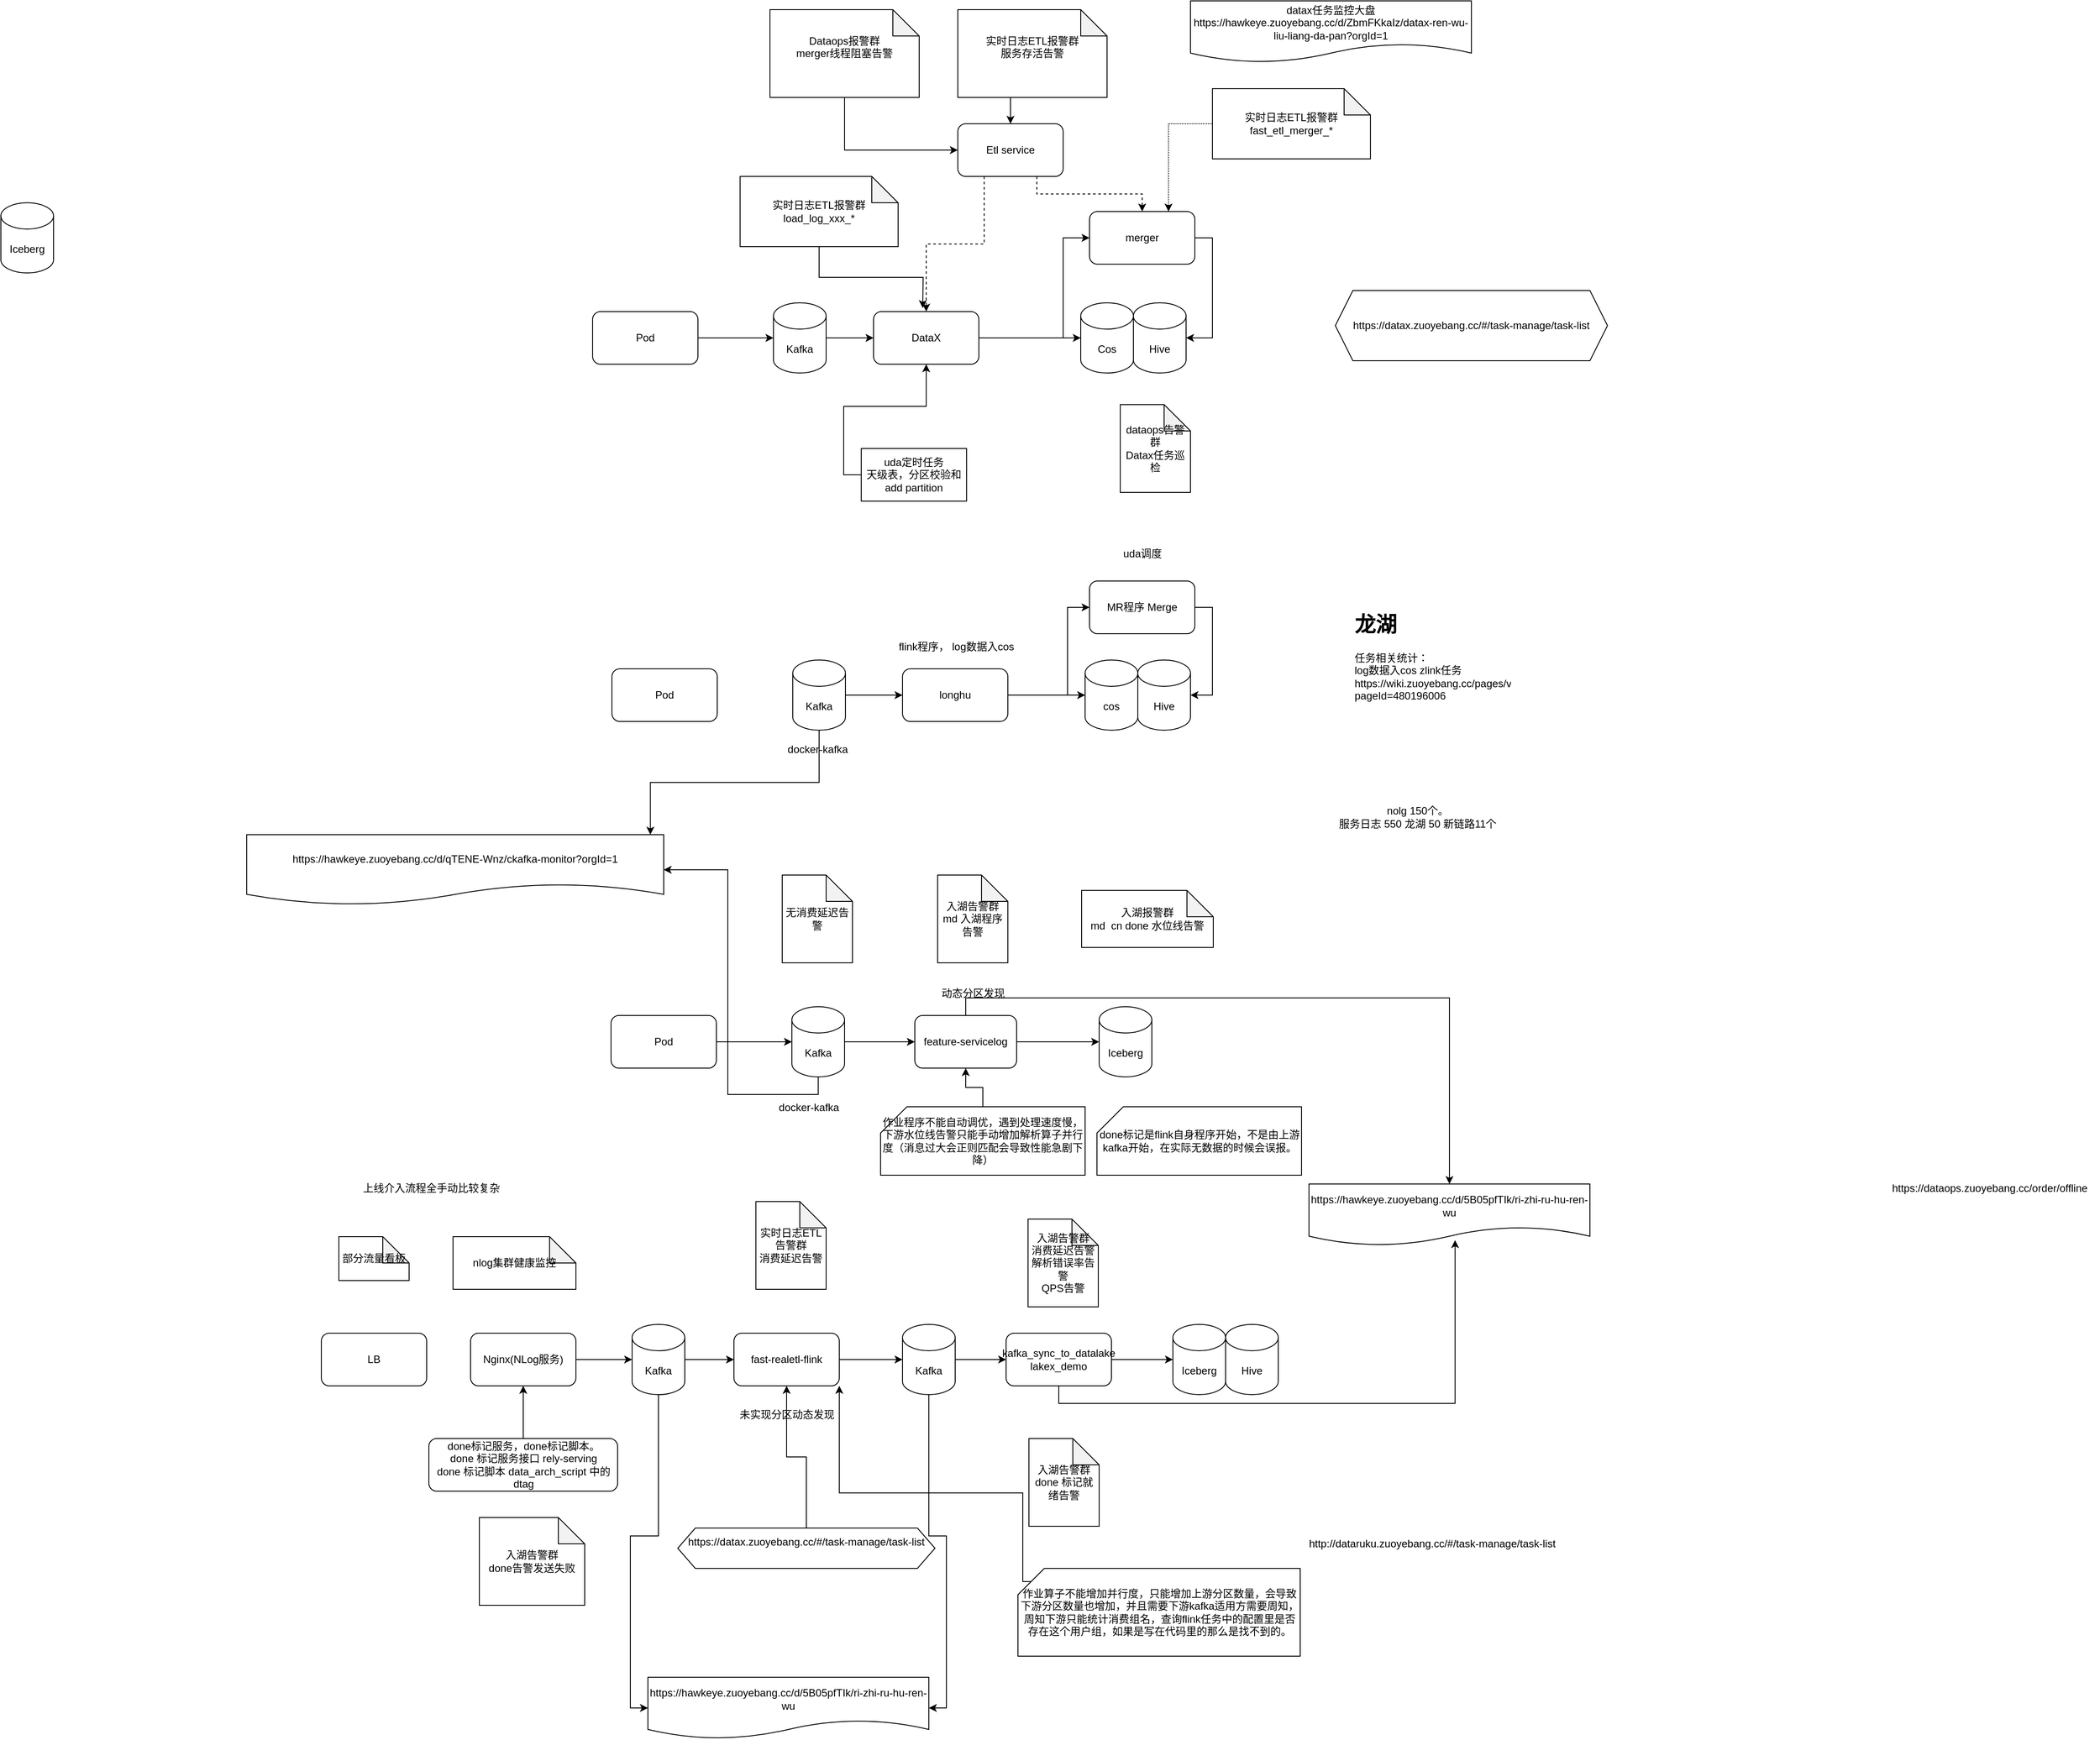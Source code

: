 <mxfile version="24.7.1" type="github">
  <diagram name="第 1 页" id="8TyQ_WzbEVN8jgP6hKr9">
    <mxGraphModel dx="2021" dy="606" grid="1" gridSize="10" guides="1" tooltips="1" connect="1" arrows="1" fold="1" page="1" pageScale="1" pageWidth="827" pageHeight="1169" math="0" shadow="0">
      <root>
        <mxCell id="0" />
        <mxCell id="1" parent="0" />
        <mxCell id="jp1PTQuWplXu-e_FXXWB-3" value="Iceberg" style="shape=cylinder3;whiteSpace=wrap;html=1;boundedLbl=1;backgroundOutline=1;size=15;" parent="1" vertex="1">
          <mxGeometry x="-650" y="360" width="60" height="80" as="geometry" />
        </mxCell>
        <mxCell id="jp1PTQuWplXu-e_FXXWB-5" value="Hive" style="shape=cylinder3;whiteSpace=wrap;html=1;boundedLbl=1;backgroundOutline=1;size=15;" parent="1" vertex="1">
          <mxGeometry x="640" y="474" width="60" height="80" as="geometry" />
        </mxCell>
        <mxCell id="jp1PTQuWplXu-e_FXXWB-34" style="edgeStyle=orthogonalEdgeStyle;rounded=0;orthogonalLoop=1;jettySize=auto;html=1;exitX=1;exitY=0.5;exitDx=0;exitDy=0;exitPerimeter=0;entryX=0;entryY=0.5;entryDx=0;entryDy=0;" parent="1" source="jp1PTQuWplXu-e_FXXWB-6" target="jp1PTQuWplXu-e_FXXWB-33" edge="1">
          <mxGeometry relative="1" as="geometry" />
        </mxCell>
        <mxCell id="jp1PTQuWplXu-e_FXXWB-114" style="edgeStyle=orthogonalEdgeStyle;rounded=0;orthogonalLoop=1;jettySize=auto;html=1;exitX=0.5;exitY=1;exitDx=0;exitDy=0;exitPerimeter=0;entryX=1;entryY=0.5;entryDx=0;entryDy=0;" parent="1" source="jp1PTQuWplXu-e_FXXWB-6" target="jp1PTQuWplXu-e_FXXWB-113" edge="1">
          <mxGeometry relative="1" as="geometry" />
        </mxCell>
        <mxCell id="jp1PTQuWplXu-e_FXXWB-6" value="Kafka" style="shape=cylinder3;whiteSpace=wrap;html=1;boundedLbl=1;backgroundOutline=1;size=15;" parent="1" vertex="1">
          <mxGeometry x="251" y="1276" width="60" height="80" as="geometry" />
        </mxCell>
        <mxCell id="jp1PTQuWplXu-e_FXXWB-38" value="" style="edgeStyle=orthogonalEdgeStyle;rounded=0;orthogonalLoop=1;jettySize=auto;html=1;" parent="1" source="jp1PTQuWplXu-e_FXXWB-8" target="jp1PTQuWplXu-e_FXXWB-37" edge="1">
          <mxGeometry relative="1" as="geometry" />
        </mxCell>
        <mxCell id="jp1PTQuWplXu-e_FXXWB-123" style="edgeStyle=orthogonalEdgeStyle;rounded=0;orthogonalLoop=1;jettySize=auto;html=1;exitX=0.5;exitY=1;exitDx=0;exitDy=0;exitPerimeter=0;entryX=0;entryY=0.5;entryDx=0;entryDy=0;" parent="1" source="jp1PTQuWplXu-e_FXXWB-8" target="jp1PTQuWplXu-e_FXXWB-122" edge="1">
          <mxGeometry relative="1" as="geometry" />
        </mxCell>
        <mxCell id="jp1PTQuWplXu-e_FXXWB-8" value="Kafka" style="shape=cylinder3;whiteSpace=wrap;html=1;boundedLbl=1;backgroundOutline=1;size=15;" parent="1" vertex="1">
          <mxGeometry x="69" y="1638" width="60" height="80" as="geometry" />
        </mxCell>
        <mxCell id="jp1PTQuWplXu-e_FXXWB-9" value="Nginx(NLog服务)" style="rounded=1;whiteSpace=wrap;html=1;" parent="1" vertex="1">
          <mxGeometry x="-115" y="1648" width="120" height="60" as="geometry" />
        </mxCell>
        <mxCell id="jp1PTQuWplXu-e_FXXWB-10" value="DataX" style="rounded=1;whiteSpace=wrap;html=1;" parent="1" vertex="1">
          <mxGeometry x="344" y="484" width="120" height="60" as="geometry" />
        </mxCell>
        <mxCell id="jp1PTQuWplXu-e_FXXWB-11" value="merger" style="rounded=1;whiteSpace=wrap;html=1;" parent="1" vertex="1">
          <mxGeometry x="590" y="370" width="120" height="60" as="geometry" />
        </mxCell>
        <mxCell id="jp1PTQuWplXu-e_FXXWB-16" style="edgeStyle=orthogonalEdgeStyle;rounded=0;orthogonalLoop=1;jettySize=auto;html=1;exitX=0;exitY=0.5;exitDx=0;exitDy=0;exitPerimeter=0;entryX=0;entryY=0.5;entryDx=0;entryDy=0;" parent="1" source="jp1PTQuWplXu-e_FXXWB-15" target="jp1PTQuWplXu-e_FXXWB-11" edge="1">
          <mxGeometry relative="1" as="geometry" />
        </mxCell>
        <mxCell id="jp1PTQuWplXu-e_FXXWB-15" value="Cos" style="shape=cylinder3;whiteSpace=wrap;html=1;boundedLbl=1;backgroundOutline=1;size=15;" parent="1" vertex="1">
          <mxGeometry x="580" y="474" width="60" height="80" as="geometry" />
        </mxCell>
        <mxCell id="jp1PTQuWplXu-e_FXXWB-17" style="edgeStyle=orthogonalEdgeStyle;rounded=0;orthogonalLoop=1;jettySize=auto;html=1;exitX=1;exitY=0.5;exitDx=0;exitDy=0;entryX=1;entryY=0.5;entryDx=0;entryDy=0;entryPerimeter=0;" parent="1" source="jp1PTQuWplXu-e_FXXWB-11" target="jp1PTQuWplXu-e_FXXWB-5" edge="1">
          <mxGeometry relative="1" as="geometry" />
        </mxCell>
        <mxCell id="jp1PTQuWplXu-e_FXXWB-19" style="edgeStyle=orthogonalEdgeStyle;rounded=0;orthogonalLoop=1;jettySize=auto;html=1;exitX=1;exitY=0.5;exitDx=0;exitDy=0;exitPerimeter=0;entryX=0;entryY=0.5;entryDx=0;entryDy=0;" parent="1" source="jp1PTQuWplXu-e_FXXWB-18" target="jp1PTQuWplXu-e_FXXWB-10" edge="1">
          <mxGeometry relative="1" as="geometry" />
        </mxCell>
        <mxCell id="jp1PTQuWplXu-e_FXXWB-18" value="Kafka" style="shape=cylinder3;whiteSpace=wrap;html=1;boundedLbl=1;backgroundOutline=1;size=15;" parent="1" vertex="1">
          <mxGeometry x="230" y="474" width="60" height="80" as="geometry" />
        </mxCell>
        <mxCell id="jp1PTQuWplXu-e_FXXWB-20" style="edgeStyle=orthogonalEdgeStyle;rounded=0;orthogonalLoop=1;jettySize=auto;html=1;exitX=1;exitY=0.5;exitDx=0;exitDy=0;entryX=0;entryY=0.5;entryDx=0;entryDy=0;entryPerimeter=0;" parent="1" source="jp1PTQuWplXu-e_FXXWB-10" target="jp1PTQuWplXu-e_FXXWB-15" edge="1">
          <mxGeometry relative="1" as="geometry" />
        </mxCell>
        <mxCell id="jp1PTQuWplXu-e_FXXWB-22" style="edgeStyle=orthogonalEdgeStyle;rounded=0;orthogonalLoop=1;jettySize=auto;html=1;exitX=0.25;exitY=1;exitDx=0;exitDy=0;dashed=1;" parent="1" source="jp1PTQuWplXu-e_FXXWB-21" target="jp1PTQuWplXu-e_FXXWB-10" edge="1">
          <mxGeometry relative="1" as="geometry" />
        </mxCell>
        <mxCell id="jp1PTQuWplXu-e_FXXWB-23" style="edgeStyle=orthogonalEdgeStyle;rounded=0;orthogonalLoop=1;jettySize=auto;html=1;exitX=0.75;exitY=1;exitDx=0;exitDy=0;dashed=1;" parent="1" source="jp1PTQuWplXu-e_FXXWB-21" target="jp1PTQuWplXu-e_FXXWB-11" edge="1">
          <mxGeometry relative="1" as="geometry" />
        </mxCell>
        <mxCell id="jp1PTQuWplXu-e_FXXWB-21" value="Etl service" style="rounded=1;whiteSpace=wrap;html=1;" parent="1" vertex="1">
          <mxGeometry x="440" y="270" width="120" height="60" as="geometry" />
        </mxCell>
        <mxCell id="jp1PTQuWplXu-e_FXXWB-26" value="Pod" style="rounded=1;whiteSpace=wrap;html=1;" parent="1" vertex="1">
          <mxGeometry x="24" y="484" width="120" height="60" as="geometry" />
        </mxCell>
        <mxCell id="jp1PTQuWplXu-e_FXXWB-27" style="edgeStyle=orthogonalEdgeStyle;rounded=0;orthogonalLoop=1;jettySize=auto;html=1;exitX=1;exitY=0.5;exitDx=0;exitDy=0;entryX=0;entryY=0.5;entryDx=0;entryDy=0;entryPerimeter=0;" parent="1" source="jp1PTQuWplXu-e_FXXWB-26" target="jp1PTQuWplXu-e_FXXWB-18" edge="1">
          <mxGeometry relative="1" as="geometry" />
        </mxCell>
        <mxCell id="jp1PTQuWplXu-e_FXXWB-49" style="edgeStyle=orthogonalEdgeStyle;rounded=0;orthogonalLoop=1;jettySize=auto;html=1;exitX=0;exitY=0.5;exitDx=0;exitDy=0;exitPerimeter=0;entryX=0.75;entryY=0;entryDx=0;entryDy=0;dashed=1;dashPattern=1 1;" parent="1" source="jp1PTQuWplXu-e_FXXWB-30" target="jp1PTQuWplXu-e_FXXWB-11" edge="1">
          <mxGeometry relative="1" as="geometry" />
        </mxCell>
        <mxCell id="jp1PTQuWplXu-e_FXXWB-30" value="&lt;span style=&quot;text-wrap: nowrap;&quot;&gt;实时日志ETL报警群&lt;/span&gt;&lt;br style=&quot;text-wrap: nowrap;&quot;&gt;&lt;span style=&quot;text-wrap: nowrap;&quot;&gt;fast_etl_merger_*&lt;/span&gt;" style="shape=note;whiteSpace=wrap;html=1;backgroundOutline=1;darkOpacity=0.05;" parent="1" vertex="1">
          <mxGeometry x="730" y="230" width="180" height="80" as="geometry" />
        </mxCell>
        <mxCell id="jp1PTQuWplXu-e_FXXWB-32" style="edgeStyle=orthogonalEdgeStyle;rounded=0;orthogonalLoop=1;jettySize=auto;html=1;exitX=1;exitY=0.5;exitDx=0;exitDy=0;entryX=0;entryY=0.5;entryDx=0;entryDy=0;entryPerimeter=0;" parent="1" source="jp1PTQuWplXu-e_FXXWB-9" target="jp1PTQuWplXu-e_FXXWB-8" edge="1">
          <mxGeometry relative="1" as="geometry" />
        </mxCell>
        <mxCell id="jp1PTQuWplXu-e_FXXWB-111" style="edgeStyle=orthogonalEdgeStyle;rounded=0;orthogonalLoop=1;jettySize=auto;html=1;exitX=0.5;exitY=0;exitDx=0;exitDy=0;entryX=0.5;entryY=0;entryDx=0;entryDy=0;" parent="1" source="jp1PTQuWplXu-e_FXXWB-33" target="jp1PTQuWplXu-e_FXXWB-110" edge="1">
          <mxGeometry relative="1" as="geometry" />
        </mxCell>
        <mxCell id="jp1PTQuWplXu-e_FXXWB-33" value="feature-servicelog" style="rounded=1;whiteSpace=wrap;html=1;" parent="1" vertex="1">
          <mxGeometry x="391" y="1286" width="116" height="60" as="geometry" />
        </mxCell>
        <mxCell id="jp1PTQuWplXu-e_FXXWB-35" value="Iceberg" style="shape=cylinder3;whiteSpace=wrap;html=1;boundedLbl=1;backgroundOutline=1;size=15;" parent="1" vertex="1">
          <mxGeometry x="601" y="1276" width="60" height="80" as="geometry" />
        </mxCell>
        <mxCell id="jp1PTQuWplXu-e_FXXWB-36" style="edgeStyle=orthogonalEdgeStyle;rounded=0;orthogonalLoop=1;jettySize=auto;html=1;exitX=1;exitY=0.5;exitDx=0;exitDy=0;entryX=0;entryY=0.5;entryDx=0;entryDy=0;entryPerimeter=0;" parent="1" source="jp1PTQuWplXu-e_FXXWB-33" target="jp1PTQuWplXu-e_FXXWB-35" edge="1">
          <mxGeometry relative="1" as="geometry" />
        </mxCell>
        <mxCell id="jp1PTQuWplXu-e_FXXWB-40" style="edgeStyle=orthogonalEdgeStyle;rounded=0;orthogonalLoop=1;jettySize=auto;html=1;exitX=1;exitY=0.5;exitDx=0;exitDy=0;" parent="1" source="jp1PTQuWplXu-e_FXXWB-37" target="jp1PTQuWplXu-e_FXXWB-39" edge="1">
          <mxGeometry relative="1" as="geometry" />
        </mxCell>
        <mxCell id="jp1PTQuWplXu-e_FXXWB-37" value="fast-realetl-flink" style="rounded=1;whiteSpace=wrap;html=1;" parent="1" vertex="1">
          <mxGeometry x="185" y="1648" width="120" height="60" as="geometry" />
        </mxCell>
        <mxCell id="jp1PTQuWplXu-e_FXXWB-42" style="edgeStyle=orthogonalEdgeStyle;rounded=0;orthogonalLoop=1;jettySize=auto;html=1;exitX=1;exitY=0.5;exitDx=0;exitDy=0;exitPerimeter=0;" parent="1" source="jp1PTQuWplXu-e_FXXWB-39" target="jp1PTQuWplXu-e_FXXWB-41" edge="1">
          <mxGeometry relative="1" as="geometry" />
        </mxCell>
        <mxCell id="jp1PTQuWplXu-e_FXXWB-124" style="edgeStyle=orthogonalEdgeStyle;rounded=0;orthogonalLoop=1;jettySize=auto;html=1;exitX=0.5;exitY=1;exitDx=0;exitDy=0;exitPerimeter=0;entryX=1;entryY=0.5;entryDx=0;entryDy=0;" parent="1" source="jp1PTQuWplXu-e_FXXWB-39" target="jp1PTQuWplXu-e_FXXWB-122" edge="1">
          <mxGeometry relative="1" as="geometry" />
        </mxCell>
        <mxCell id="jp1PTQuWplXu-e_FXXWB-39" value="Kafka" style="shape=cylinder3;whiteSpace=wrap;html=1;boundedLbl=1;backgroundOutline=1;size=15;" parent="1" vertex="1">
          <mxGeometry x="377" y="1638" width="60" height="80" as="geometry" />
        </mxCell>
        <mxCell id="jp1PTQuWplXu-e_FXXWB-41" value="kafka_sync_to_datalake&lt;br&gt;lakex_demo" style="rounded=1;whiteSpace=wrap;html=1;" parent="1" vertex="1">
          <mxGeometry x="495" y="1648" width="120" height="60" as="geometry" />
        </mxCell>
        <mxCell id="jp1PTQuWplXu-e_FXXWB-43" value="Iceberg" style="shape=cylinder3;whiteSpace=wrap;html=1;boundedLbl=1;backgroundOutline=1;size=15;" parent="1" vertex="1">
          <mxGeometry x="685" y="1638" width="60" height="80" as="geometry" />
        </mxCell>
        <mxCell id="jp1PTQuWplXu-e_FXXWB-44" style="edgeStyle=orthogonalEdgeStyle;rounded=0;orthogonalLoop=1;jettySize=auto;html=1;exitX=1;exitY=0.5;exitDx=0;exitDy=0;entryX=0;entryY=0.5;entryDx=0;entryDy=0;entryPerimeter=0;" parent="1" source="jp1PTQuWplXu-e_FXXWB-41" target="jp1PTQuWplXu-e_FXXWB-43" edge="1">
          <mxGeometry relative="1" as="geometry" />
        </mxCell>
        <mxCell id="jp1PTQuWplXu-e_FXXWB-45" value="动态分区发现" style="text;html=1;align=center;verticalAlign=middle;resizable=0;points=[];autosize=1;strokeColor=none;fillColor=none;" parent="1" vertex="1">
          <mxGeometry x="407" y="1246" width="100" height="30" as="geometry" />
        </mxCell>
        <mxCell id="jp1PTQuWplXu-e_FXXWB-46" value="Pod" style="rounded=1;whiteSpace=wrap;html=1;" parent="1" vertex="1">
          <mxGeometry x="45" y="1286" width="120" height="60" as="geometry" />
        </mxCell>
        <mxCell id="jp1PTQuWplXu-e_FXXWB-47" style="edgeStyle=orthogonalEdgeStyle;rounded=0;orthogonalLoop=1;jettySize=auto;html=1;exitX=1;exitY=0.5;exitDx=0;exitDy=0;entryX=0;entryY=0.5;entryDx=0;entryDy=0;entryPerimeter=0;" parent="1" source="jp1PTQuWplXu-e_FXXWB-46" target="jp1PTQuWplXu-e_FXXWB-6" edge="1">
          <mxGeometry relative="1" as="geometry" />
        </mxCell>
        <mxCell id="jp1PTQuWplXu-e_FXXWB-48" value="入湖报警群&lt;br&gt;md&amp;nbsp; cn done 水位线告警" style="shape=note;whiteSpace=wrap;html=1;backgroundOutline=1;darkOpacity=0.05;" parent="1" vertex="1">
          <mxGeometry x="581" y="1143.5" width="150" height="65" as="geometry" />
        </mxCell>
        <mxCell id="jp1PTQuWplXu-e_FXXWB-50" value="无消费延迟告警" style="shape=note;whiteSpace=wrap;html=1;backgroundOutline=1;darkOpacity=0.05;" parent="1" vertex="1">
          <mxGeometry x="240" y="1126" width="80" height="100" as="geometry" />
        </mxCell>
        <mxCell id="jp1PTQuWplXu-e_FXXWB-51" value="入湖告警群&lt;br&gt;md 入湖程序告警" style="shape=note;whiteSpace=wrap;html=1;backgroundOutline=1;darkOpacity=0.05;" parent="1" vertex="1">
          <mxGeometry x="417" y="1126" width="80" height="100" as="geometry" />
        </mxCell>
        <mxCell id="jp1PTQuWplXu-e_FXXWB-52" value="LB" style="rounded=1;whiteSpace=wrap;html=1;" parent="1" vertex="1">
          <mxGeometry x="-285" y="1648" width="120" height="60" as="geometry" />
        </mxCell>
        <mxCell id="jp1PTQuWplXu-e_FXXWB-53" value="nlog集群健康监控" style="shape=note;whiteSpace=wrap;html=1;backgroundOutline=1;darkOpacity=0.05;" parent="1" vertex="1">
          <mxGeometry x="-135" y="1538" width="140" height="60" as="geometry" />
        </mxCell>
        <mxCell id="jp1PTQuWplXu-e_FXXWB-54" value="部分流量看板" style="shape=note;whiteSpace=wrap;html=1;backgroundOutline=1;darkOpacity=0.05;" parent="1" vertex="1">
          <mxGeometry x="-265" y="1538" width="80" height="50" as="geometry" />
        </mxCell>
        <mxCell id="jp1PTQuWplXu-e_FXXWB-57" style="edgeStyle=orthogonalEdgeStyle;rounded=0;orthogonalLoop=1;jettySize=auto;html=1;exitX=0.5;exitY=0;exitDx=0;exitDy=0;entryX=0.5;entryY=1;entryDx=0;entryDy=0;" parent="1" source="jp1PTQuWplXu-e_FXXWB-56" target="jp1PTQuWplXu-e_FXXWB-9" edge="1">
          <mxGeometry relative="1" as="geometry" />
        </mxCell>
        <mxCell id="jp1PTQuWplXu-e_FXXWB-56" value="&lt;div&gt;done标记服务，done标记脚本。&lt;/div&gt;&lt;div&gt;done 标记服务接口 rely-serving&lt;/div&gt;&lt;div&gt;done 标记脚本 data_arch_script 中的 dtag&lt;/div&gt;" style="rounded=1;whiteSpace=wrap;html=1;" parent="1" vertex="1">
          <mxGeometry x="-162.5" y="1768" width="215" height="60" as="geometry" />
        </mxCell>
        <mxCell id="jp1PTQuWplXu-e_FXXWB-58" value="入湖告警群&lt;br&gt;done告警发送失败" style="shape=note;whiteSpace=wrap;html=1;backgroundOutline=1;darkOpacity=0.05;" parent="1" vertex="1">
          <mxGeometry x="-105" y="1858" width="120" height="100" as="geometry" />
        </mxCell>
        <mxCell id="jp1PTQuWplXu-e_FXXWB-59" value="实时日志ETL告警群&lt;br&gt;消费延迟告警" style="shape=note;whiteSpace=wrap;html=1;backgroundOutline=1;darkOpacity=0.05;" parent="1" vertex="1">
          <mxGeometry x="210" y="1498" width="80" height="100" as="geometry" />
        </mxCell>
        <mxCell id="jp1PTQuWplXu-e_FXXWB-60" value="未实现分区动态发现" style="text;html=1;align=center;verticalAlign=middle;resizable=0;points=[];autosize=1;strokeColor=none;fillColor=none;" parent="1" vertex="1">
          <mxGeometry x="180" y="1726" width="130" height="30" as="geometry" />
        </mxCell>
        <mxCell id="jp1PTQuWplXu-e_FXXWB-61" value="入湖告警群&lt;br&gt;消费延迟告警&lt;br&gt;解析错误率告警&lt;br&gt;QPS告警" style="shape=note;whiteSpace=wrap;html=1;backgroundOutline=1;darkOpacity=0.05;" parent="1" vertex="1">
          <mxGeometry x="520" y="1518" width="80" height="100" as="geometry" />
        </mxCell>
        <mxCell id="jp1PTQuWplXu-e_FXXWB-62" value="Hive" style="shape=cylinder3;whiteSpace=wrap;html=1;boundedLbl=1;backgroundOutline=1;size=15;" parent="1" vertex="1">
          <mxGeometry x="745" y="1638" width="60" height="80" as="geometry" />
        </mxCell>
        <mxCell id="jp1PTQuWplXu-e_FXXWB-63" value="入湖告警群&lt;br&gt;done 标记就绪告警" style="shape=note;whiteSpace=wrap;html=1;backgroundOutline=1;darkOpacity=0.05;" parent="1" vertex="1">
          <mxGeometry x="521" y="1768" width="80" height="100" as="geometry" />
        </mxCell>
        <mxCell id="jp1PTQuWplXu-e_FXXWB-64" value="Pod" style="rounded=1;whiteSpace=wrap;html=1;" parent="1" vertex="1">
          <mxGeometry x="46" y="891" width="120" height="60" as="geometry" />
        </mxCell>
        <mxCell id="jp1PTQuWplXu-e_FXXWB-68" style="edgeStyle=orthogonalEdgeStyle;rounded=0;orthogonalLoop=1;jettySize=auto;html=1;exitX=1;exitY=0.5;exitDx=0;exitDy=0;exitPerimeter=0;entryX=0;entryY=0.5;entryDx=0;entryDy=0;" parent="1" source="jp1PTQuWplXu-e_FXXWB-65" target="jp1PTQuWplXu-e_FXXWB-67" edge="1">
          <mxGeometry relative="1" as="geometry" />
        </mxCell>
        <mxCell id="jp1PTQuWplXu-e_FXXWB-65" value="Kafka" style="shape=cylinder3;whiteSpace=wrap;html=1;boundedLbl=1;backgroundOutline=1;size=15;" parent="1" vertex="1">
          <mxGeometry x="252" y="881" width="60" height="80" as="geometry" />
        </mxCell>
        <mxCell id="jp1PTQuWplXu-e_FXXWB-67" value="longhu" style="rounded=1;whiteSpace=wrap;html=1;" parent="1" vertex="1">
          <mxGeometry x="377" y="891" width="120" height="60" as="geometry" />
        </mxCell>
        <mxCell id="jp1PTQuWplXu-e_FXXWB-73" style="edgeStyle=orthogonalEdgeStyle;rounded=0;orthogonalLoop=1;jettySize=auto;html=1;exitX=0;exitY=0.5;exitDx=0;exitDy=0;exitPerimeter=0;entryX=0;entryY=0.5;entryDx=0;entryDy=0;" parent="1" source="jp1PTQuWplXu-e_FXXWB-69" target="jp1PTQuWplXu-e_FXXWB-72" edge="1">
          <mxGeometry relative="1" as="geometry" />
        </mxCell>
        <mxCell id="jp1PTQuWplXu-e_FXXWB-69" value="cos" style="shape=cylinder3;whiteSpace=wrap;html=1;boundedLbl=1;backgroundOutline=1;size=15;" parent="1" vertex="1">
          <mxGeometry x="585" y="881" width="60" height="80" as="geometry" />
        </mxCell>
        <mxCell id="jp1PTQuWplXu-e_FXXWB-70" style="edgeStyle=orthogonalEdgeStyle;rounded=0;orthogonalLoop=1;jettySize=auto;html=1;exitX=1;exitY=0.5;exitDx=0;exitDy=0;entryX=0;entryY=0.5;entryDx=0;entryDy=0;entryPerimeter=0;" parent="1" source="jp1PTQuWplXu-e_FXXWB-67" target="jp1PTQuWplXu-e_FXXWB-69" edge="1">
          <mxGeometry relative="1" as="geometry" />
        </mxCell>
        <mxCell id="jp1PTQuWplXu-e_FXXWB-71" value="Hive" style="shape=cylinder3;whiteSpace=wrap;html=1;boundedLbl=1;backgroundOutline=1;size=15;" parent="1" vertex="1">
          <mxGeometry x="645" y="881" width="60" height="80" as="geometry" />
        </mxCell>
        <mxCell id="jp1PTQuWplXu-e_FXXWB-72" value="MR程序 Merge" style="rounded=1;whiteSpace=wrap;html=1;" parent="1" vertex="1">
          <mxGeometry x="590" y="791" width="120" height="60" as="geometry" />
        </mxCell>
        <mxCell id="jp1PTQuWplXu-e_FXXWB-74" style="edgeStyle=orthogonalEdgeStyle;rounded=0;orthogonalLoop=1;jettySize=auto;html=1;exitX=1;exitY=0.5;exitDx=0;exitDy=0;entryX=1;entryY=0.5;entryDx=0;entryDy=0;entryPerimeter=0;" parent="1" source="jp1PTQuWplXu-e_FXXWB-72" target="jp1PTQuWplXu-e_FXXWB-71" edge="1">
          <mxGeometry relative="1" as="geometry" />
        </mxCell>
        <mxCell id="jp1PTQuWplXu-e_FXXWB-75" value="flink程序， log数据入cos" style="text;html=1;align=center;verticalAlign=middle;resizable=0;points=[];autosize=1;strokeColor=none;fillColor=none;" parent="1" vertex="1">
          <mxGeometry x="363" y="851" width="150" height="30" as="geometry" />
        </mxCell>
        <mxCell id="jp1PTQuWplXu-e_FXXWB-76" value="uda调度" style="text;html=1;align=center;verticalAlign=middle;resizable=0;points=[];autosize=1;strokeColor=none;fillColor=none;" parent="1" vertex="1">
          <mxGeometry x="615" y="745" width="70" height="30" as="geometry" />
        </mxCell>
        <mxCell id="jp1PTQuWplXu-e_FXXWB-79" style="edgeStyle=orthogonalEdgeStyle;rounded=0;orthogonalLoop=1;jettySize=auto;html=1;exitX=0;exitY=0.5;exitDx=0;exitDy=0;entryX=0.5;entryY=1;entryDx=0;entryDy=0;" parent="1" source="jp1PTQuWplXu-e_FXXWB-77" target="jp1PTQuWplXu-e_FXXWB-10" edge="1">
          <mxGeometry relative="1" as="geometry" />
        </mxCell>
        <mxCell id="jp1PTQuWplXu-e_FXXWB-77" value="uda定时任务&lt;br&gt;天级表，分区校验和add partition" style="whiteSpace=wrap;html=1;" parent="1" vertex="1">
          <mxGeometry x="330" y="640" width="120" height="60" as="geometry" />
        </mxCell>
        <mxCell id="jp1PTQuWplXu-e_FXXWB-81" style="edgeStyle=orthogonalEdgeStyle;rounded=0;orthogonalLoop=1;jettySize=auto;html=1;exitX=0.5;exitY=1;exitDx=0;exitDy=0;exitPerimeter=0;" parent="1" source="jp1PTQuWplXu-e_FXXWB-80" edge="1">
          <mxGeometry relative="1" as="geometry">
            <mxPoint x="400" y="480" as="targetPoint" />
          </mxGeometry>
        </mxCell>
        <mxCell id="jp1PTQuWplXu-e_FXXWB-80" value="&lt;span style=&quot;text-wrap: nowrap;&quot;&gt;实时日志ETL报警群&lt;/span&gt;&lt;br style=&quot;text-wrap: nowrap;&quot;&gt;&lt;span style=&quot;text-wrap: nowrap;&quot;&gt;load_log_xxx_*&lt;/span&gt;" style="shape=note;whiteSpace=wrap;html=1;backgroundOutline=1;darkOpacity=0.05;" parent="1" vertex="1">
          <mxGeometry x="192" y="330" width="180" height="80" as="geometry" />
        </mxCell>
        <mxCell id="jp1PTQuWplXu-e_FXXWB-120" style="edgeStyle=orthogonalEdgeStyle;rounded=0;orthogonalLoop=1;jettySize=auto;html=1;exitX=0.5;exitY=1;exitDx=0;exitDy=0;exitPerimeter=0;entryX=0.5;entryY=0;entryDx=0;entryDy=0;" parent="1" source="jp1PTQuWplXu-e_FXXWB-82" target="jp1PTQuWplXu-e_FXXWB-21" edge="1">
          <mxGeometry relative="1" as="geometry" />
        </mxCell>
        <mxCell id="jp1PTQuWplXu-e_FXXWB-82" value="&lt;span style=&quot;text-wrap: nowrap;&quot;&gt;实时日志ETL报警群&lt;br&gt;服务存活告警&lt;br&gt;&lt;br&gt;&lt;/span&gt;" style="shape=note;whiteSpace=wrap;html=1;backgroundOutline=1;darkOpacity=0.05;" parent="1" vertex="1">
          <mxGeometry x="440" y="140" width="170" height="100" as="geometry" />
        </mxCell>
        <mxCell id="jp1PTQuWplXu-e_FXXWB-119" style="edgeStyle=orthogonalEdgeStyle;rounded=0;orthogonalLoop=1;jettySize=auto;html=1;exitX=0.5;exitY=1;exitDx=0;exitDy=0;exitPerimeter=0;entryX=0;entryY=0.5;entryDx=0;entryDy=0;" parent="1" source="jp1PTQuWplXu-e_FXXWB-83" target="jp1PTQuWplXu-e_FXXWB-21" edge="1">
          <mxGeometry relative="1" as="geometry" />
        </mxCell>
        <mxCell id="jp1PTQuWplXu-e_FXXWB-83" value="&lt;span style=&quot;text-wrap: nowrap;&quot;&gt;Dataops报警群&lt;br&gt;merger线程阻塞告警&lt;br&gt;&lt;br&gt;&lt;/span&gt;" style="shape=note;whiteSpace=wrap;html=1;backgroundOutline=1;darkOpacity=0.05;" parent="1" vertex="1">
          <mxGeometry x="226" y="140" width="170" height="100" as="geometry" />
        </mxCell>
        <mxCell id="jp1PTQuWplXu-e_FXXWB-84" value="dataops告警群&lt;br&gt;Datax任务巡检" style="shape=note;whiteSpace=wrap;html=1;backgroundOutline=1;darkOpacity=0.05;" parent="1" vertex="1">
          <mxGeometry x="625" y="590" width="80" height="100" as="geometry" />
        </mxCell>
        <mxCell id="jp1PTQuWplXu-e_FXXWB-85" value="上线介入流程全手动比较复杂" style="text;html=1;align=center;verticalAlign=middle;resizable=0;points=[];autosize=1;strokeColor=none;fillColor=none;" parent="1" vertex="1">
          <mxGeometry x="-250" y="1468" width="180" height="30" as="geometry" />
        </mxCell>
        <mxCell id="jp1PTQuWplXu-e_FXXWB-86" value="&lt;h1 style=&quot;margin-top: 0px;&quot;&gt;龙湖&lt;/h1&gt;&lt;p&gt;任务相关统计：&lt;br&gt;log数据入cos zlink任务&lt;br&gt;https://wiki.zuoyebang.cc/pages/viewpage.action?pageId=480196006&lt;br&gt;&lt;/p&gt;" style="text;html=1;whiteSpace=wrap;overflow=hidden;rounded=0;" parent="1" vertex="1">
          <mxGeometry x="890" y="820" width="180" height="120" as="geometry" />
        </mxCell>
        <mxCell id="jp1PTQuWplXu-e_FXXWB-93" value="docker-kafka" style="text;html=1;align=center;verticalAlign=middle;resizable=0;points=[];autosize=1;strokeColor=none;fillColor=none;" parent="1" vertex="1">
          <mxGeometry x="225" y="1376" width="90" height="30" as="geometry" />
        </mxCell>
        <mxCell id="jp1PTQuWplXu-e_FXXWB-97" value="docker-kafka" style="text;html=1;align=center;verticalAlign=middle;resizable=0;points=[];autosize=1;strokeColor=none;fillColor=none;" parent="1" vertex="1">
          <mxGeometry x="235" y="968" width="90" height="30" as="geometry" />
        </mxCell>
        <mxCell id="jp1PTQuWplXu-e_FXXWB-98" value="nolg 150个。&amp;nbsp;&lt;br&gt;服务日志 550 龙湖 50 新链路11个&amp;nbsp;" style="text;html=1;align=center;verticalAlign=middle;resizable=0;points=[];autosize=1;strokeColor=none;fillColor=none;" parent="1" vertex="1">
          <mxGeometry x="860" y="1040" width="210" height="40" as="geometry" />
        </mxCell>
        <mxCell id="jp1PTQuWplXu-e_FXXWB-99" value="&lt;div&gt;&lt;br&gt;&lt;/div&gt;" style="text;html=1;align=center;verticalAlign=middle;resizable=0;points=[];autosize=1;strokeColor=none;fillColor=none;" parent="1" vertex="1">
          <mxGeometry x="272" y="1873" width="20" height="30" as="geometry" />
        </mxCell>
        <mxCell id="jp1PTQuWplXu-e_FXXWB-100" value="http://dataruku.zuoyebang.cc/#/task-manage/task-list" style="text;html=1;align=center;verticalAlign=middle;resizable=0;points=[];autosize=1;strokeColor=none;fillColor=none;" parent="1" vertex="1">
          <mxGeometry x="830" y="1873" width="300" height="30" as="geometry" />
        </mxCell>
        <mxCell id="jp1PTQuWplXu-e_FXXWB-102" value="https://dataops.zuoyebang.cc/order/offline" style="text;html=1;align=center;verticalAlign=middle;resizable=0;points=[];autosize=1;strokeColor=none;fillColor=none;" parent="1" vertex="1">
          <mxGeometry x="1490" y="1468" width="250" height="30" as="geometry" />
        </mxCell>
        <mxCell id="jp1PTQuWplXu-e_FXXWB-106" value="datax任务监控大盘&lt;br&gt;https://hawkeye.zuoyebang.cc/d/ZbmFKkaIz/datax-ren-wu-liu-liang-da-pan?orgId=1" style="shape=document;whiteSpace=wrap;html=1;boundedLbl=1;" parent="1" vertex="1">
          <mxGeometry x="705" y="130" width="320" height="70" as="geometry" />
        </mxCell>
        <mxCell id="jp1PTQuWplXu-e_FXXWB-108" value="&lt;span style=&quot;text-wrap: nowrap;&quot;&gt;https://datax.zuoyebang.cc/#/task-manage/task-list&lt;/span&gt;" style="shape=hexagon;perimeter=hexagonPerimeter2;whiteSpace=wrap;html=1;fixedSize=1;" parent="1" vertex="1">
          <mxGeometry x="870" y="460" width="310" height="80" as="geometry" />
        </mxCell>
        <mxCell id="jp1PTQuWplXu-e_FXXWB-110" value="&lt;span style=&quot;text-align: left;&quot;&gt;https://hawkeye.zuoyebang.cc/d/5B05pfTIk/ri-zhi-ru-hu-ren-wu&lt;/span&gt;" style="shape=document;whiteSpace=wrap;html=1;boundedLbl=1;" parent="1" vertex="1">
          <mxGeometry x="840" y="1478" width="320" height="70" as="geometry" />
        </mxCell>
        <mxCell id="jp1PTQuWplXu-e_FXXWB-112" style="edgeStyle=orthogonalEdgeStyle;rounded=0;orthogonalLoop=1;jettySize=auto;html=1;exitX=0.5;exitY=1;exitDx=0;exitDy=0;entryX=0.52;entryY=0.914;entryDx=0;entryDy=0;entryPerimeter=0;" parent="1" source="jp1PTQuWplXu-e_FXXWB-41" target="jp1PTQuWplXu-e_FXXWB-110" edge="1">
          <mxGeometry relative="1" as="geometry" />
        </mxCell>
        <mxCell id="jp1PTQuWplXu-e_FXXWB-113" value="&lt;span style=&quot;text-align: left;&quot;&gt;https://hawkeye.zuoyebang.cc/d/qTENE-Wnz/ckafka-monitor?orgId=1&lt;/span&gt;" style="shape=document;whiteSpace=wrap;html=1;boundedLbl=1;" parent="1" vertex="1">
          <mxGeometry x="-370" y="1080" width="475" height="80" as="geometry" />
        </mxCell>
        <mxCell id="jp1PTQuWplXu-e_FXXWB-118" style="edgeStyle=orthogonalEdgeStyle;rounded=0;orthogonalLoop=1;jettySize=auto;html=1;exitX=0.5;exitY=0;exitDx=0;exitDy=0;entryX=0.5;entryY=1;entryDx=0;entryDy=0;" parent="1" source="jp1PTQuWplXu-e_FXXWB-116" target="jp1PTQuWplXu-e_FXXWB-37" edge="1">
          <mxGeometry relative="1" as="geometry" />
        </mxCell>
        <mxCell id="jp1PTQuWplXu-e_FXXWB-116" value="https://datax.zuoyebang.cc/#/task-manage/task-list&lt;div&gt;&lt;br style=&quot;text-wrap: nowrap;&quot;&gt;&lt;/div&gt;" style="shape=hexagon;perimeter=hexagonPerimeter2;whiteSpace=wrap;html=1;fixedSize=1;" parent="1" vertex="1">
          <mxGeometry x="121" y="1870" width="293" height="46" as="geometry" />
        </mxCell>
        <mxCell id="jp1PTQuWplXu-e_FXXWB-121" style="edgeStyle=orthogonalEdgeStyle;rounded=0;orthogonalLoop=1;jettySize=auto;html=1;exitX=0.5;exitY=1;exitDx=0;exitDy=0;exitPerimeter=0;entryX=0.968;entryY=0;entryDx=0;entryDy=0;entryPerimeter=0;" parent="1" source="jp1PTQuWplXu-e_FXXWB-65" target="jp1PTQuWplXu-e_FXXWB-113" edge="1">
          <mxGeometry relative="1" as="geometry" />
        </mxCell>
        <mxCell id="jp1PTQuWplXu-e_FXXWB-122" value="&lt;span style=&quot;text-align: left;&quot;&gt;https://hawkeye.zuoyebang.cc/d/5B05pfTIk/ri-zhi-ru-hu-ren-wu&lt;/span&gt;" style="shape=document;whiteSpace=wrap;html=1;boundedLbl=1;" parent="1" vertex="1">
          <mxGeometry x="87" y="2040" width="320" height="70" as="geometry" />
        </mxCell>
        <mxCell id="wiB2hXXT8YLIUVBHbSOu-4" style="edgeStyle=orthogonalEdgeStyle;rounded=0;orthogonalLoop=1;jettySize=auto;html=1;exitX=0;exitY=0;exitDx=15;exitDy=15;exitPerimeter=0;entryX=1;entryY=1;entryDx=0;entryDy=0;" edge="1" parent="1" source="wiB2hXXT8YLIUVBHbSOu-2" target="jp1PTQuWplXu-e_FXXWB-37">
          <mxGeometry relative="1" as="geometry">
            <Array as="points">
              <mxPoint x="514" y="1830" />
              <mxPoint x="305" y="1830" />
            </Array>
          </mxGeometry>
        </mxCell>
        <mxCell id="wiB2hXXT8YLIUVBHbSOu-2" value="作业算子不能增加并行度，只能增加上游分区数量，会导致下游分区数量也增加，并且需要下游kafka适用方需要周知，周知下游只能统计消费组名，查询flink任务中的配置里是否存在这个用户组，如果是写在代码里的那么是找不到的。" style="shape=card;whiteSpace=wrap;html=1;" vertex="1" parent="1">
          <mxGeometry x="508.5" y="1916" width="321.5" height="100" as="geometry" />
        </mxCell>
        <mxCell id="wiB2hXXT8YLIUVBHbSOu-6" style="edgeStyle=orthogonalEdgeStyle;rounded=0;orthogonalLoop=1;jettySize=auto;html=1;exitX=0.5;exitY=0;exitDx=0;exitDy=0;exitPerimeter=0;entryX=0.5;entryY=1;entryDx=0;entryDy=0;" edge="1" parent="1" source="wiB2hXXT8YLIUVBHbSOu-5" target="jp1PTQuWplXu-e_FXXWB-33">
          <mxGeometry relative="1" as="geometry" />
        </mxCell>
        <mxCell id="wiB2hXXT8YLIUVBHbSOu-5" value="作业程序不能自动调优，遇到处理速度慢，下游水位线告警只能手动增加解析算子并行度（消息过大会正则匹配会导致性能急剧下降）" style="shape=card;whiteSpace=wrap;html=1;" vertex="1" parent="1">
          <mxGeometry x="352" y="1390" width="233" height="78" as="geometry" />
        </mxCell>
        <mxCell id="wiB2hXXT8YLIUVBHbSOu-7" value="done标记是flink自身程序开始，不是由上游kafka开始，在实际无数据的时候会误报。" style="shape=card;whiteSpace=wrap;html=1;" vertex="1" parent="1">
          <mxGeometry x="598.5" y="1390" width="233" height="78" as="geometry" />
        </mxCell>
      </root>
    </mxGraphModel>
  </diagram>
</mxfile>

